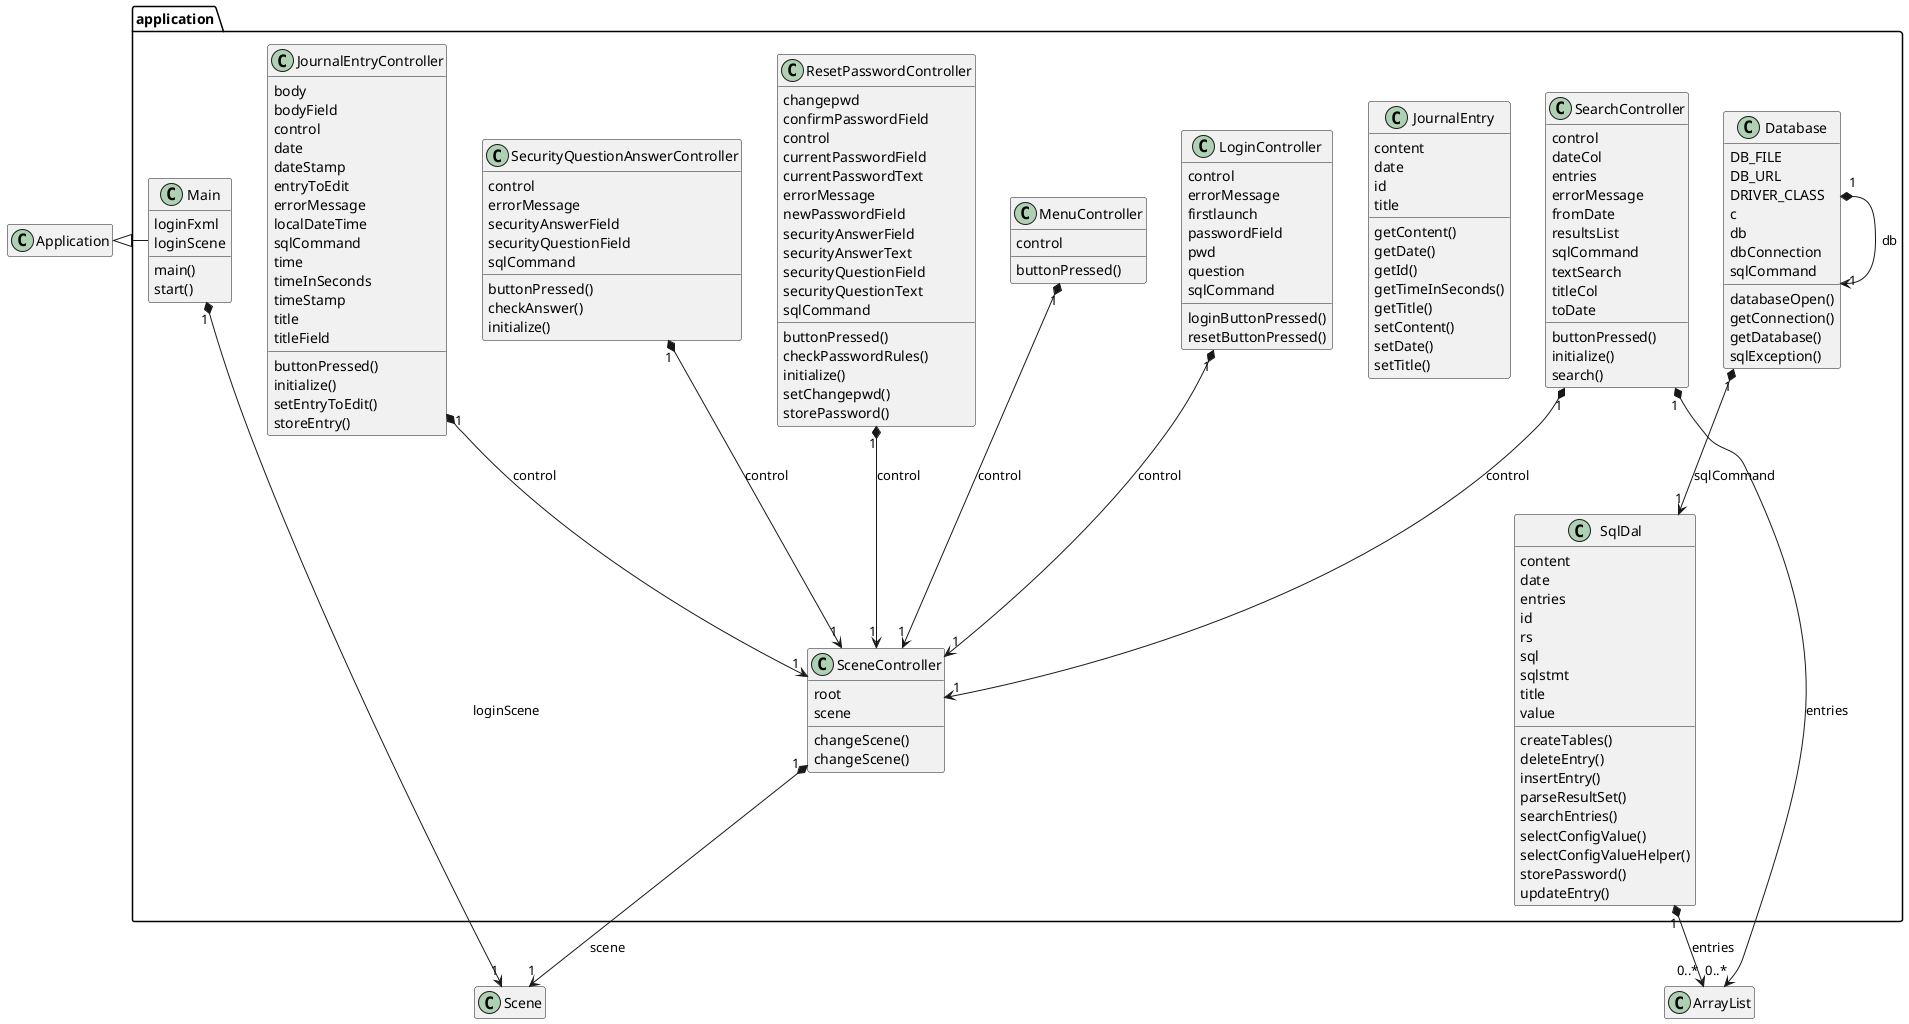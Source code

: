 @startuml application.png
package application {

    class Database {
        DB_FILE
        DB_URL
        DRIVER_CLASS
        c
        db
        dbConnection
        sqlCommand
        databaseOpen()
        getConnection()
        getDatabase()
        sqlException()
    }
    class JournalEntry {
        content
        date
        id
        title
        getContent()
        getDate()
        getId()
        getTimeInSeconds()
        getTitle()
        setContent()
        setDate()
        setTitle()
    }
    class JournalEntryController {
        body
        bodyField
        control
        date
        dateStamp
        entryToEdit
        errorMessage
        localDateTime
        sqlCommand
        time
        timeInSeconds
        timeStamp
        title
        titleField
        buttonPressed()
        initialize()
        setEntryToEdit()
        storeEntry()
    }
    class LoginController {
        control
        errorMessage
        firstlaunch
        passwordField
        pwd
        question
        sqlCommand
        loginButtonPressed()
        resetButtonPressed()
    }
    class Main {
        loginFxml
        loginScene
        main()
        start()
    }
    class MenuController {
        control
        buttonPressed()
    }
    class ResetPasswordController {
        changepwd
        confirmPasswordField
        control
        currentPasswordField
        currentPasswordText
        errorMessage
        newPasswordField
        securityAnswerField
        securityAnswerText
        securityQuestionField
        securityQuestionText
        sqlCommand
        buttonPressed()
        checkPasswordRules()
        initialize()
        setChangepwd()
        storePassword()
    }
    class SceneController {
        root
        scene
        changeScene()
        changeScene()
    }
    class SearchController {
        control
        dateCol
        entries
        errorMessage
        fromDate
        resultsList
        sqlCommand
        textSearch
        titleCol
        toDate
        buttonPressed()
        initialize()
        search()
    }
    class SecurityQuestionAnswerController {
        control
        errorMessage
        securityAnswerField
        securityQuestionField
        sqlCommand
        buttonPressed()
        checkAnswer()
        initialize()
    }
    class SqlDal {
        content
        date
        entries
        id
        rs
        sql
        sqlstmt
        title
        value
        createTables()
        deleteEntry()
        insertEntry()
        parseResultSet()
        searchEntries()
        selectConfigValue()
        selectConfigValueHelper()
        storePassword()
        updateEntry()
    }
}

Database "1" *-->  "1" Database : db
Database "1" *--> "1" SqlDal : sqlCommand 
JournalEntryController "1" *--> "1" SceneController : control
LoginController "1" *--> "1" SceneController : control
Application <|- Main
Main "1" *--> "1" Scene : loginScene
MenuController "1" *--> "1" SceneController : control
ResetPasswordController "1" *--> "1" SceneController  : control
SceneController "1" *--> "1" Scene : scene
SearchController "1" *-->  "1"SceneController : control
SearchController "1" *--> "0..*" ArrayList : entries
SecurityQuestionAnswerController "1" *--> "1" SceneController : control
SqlDal "1" *--> "0..*" ArrayList : entries
hide empty members

@enduml